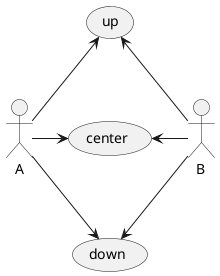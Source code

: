 @startuml

actor A
actor B

A -up-> (up)
A -right-> (center)
A -down-> (down)


B -up-> (up)
B -left-> (center)
B -down-> (down)

@enduml
